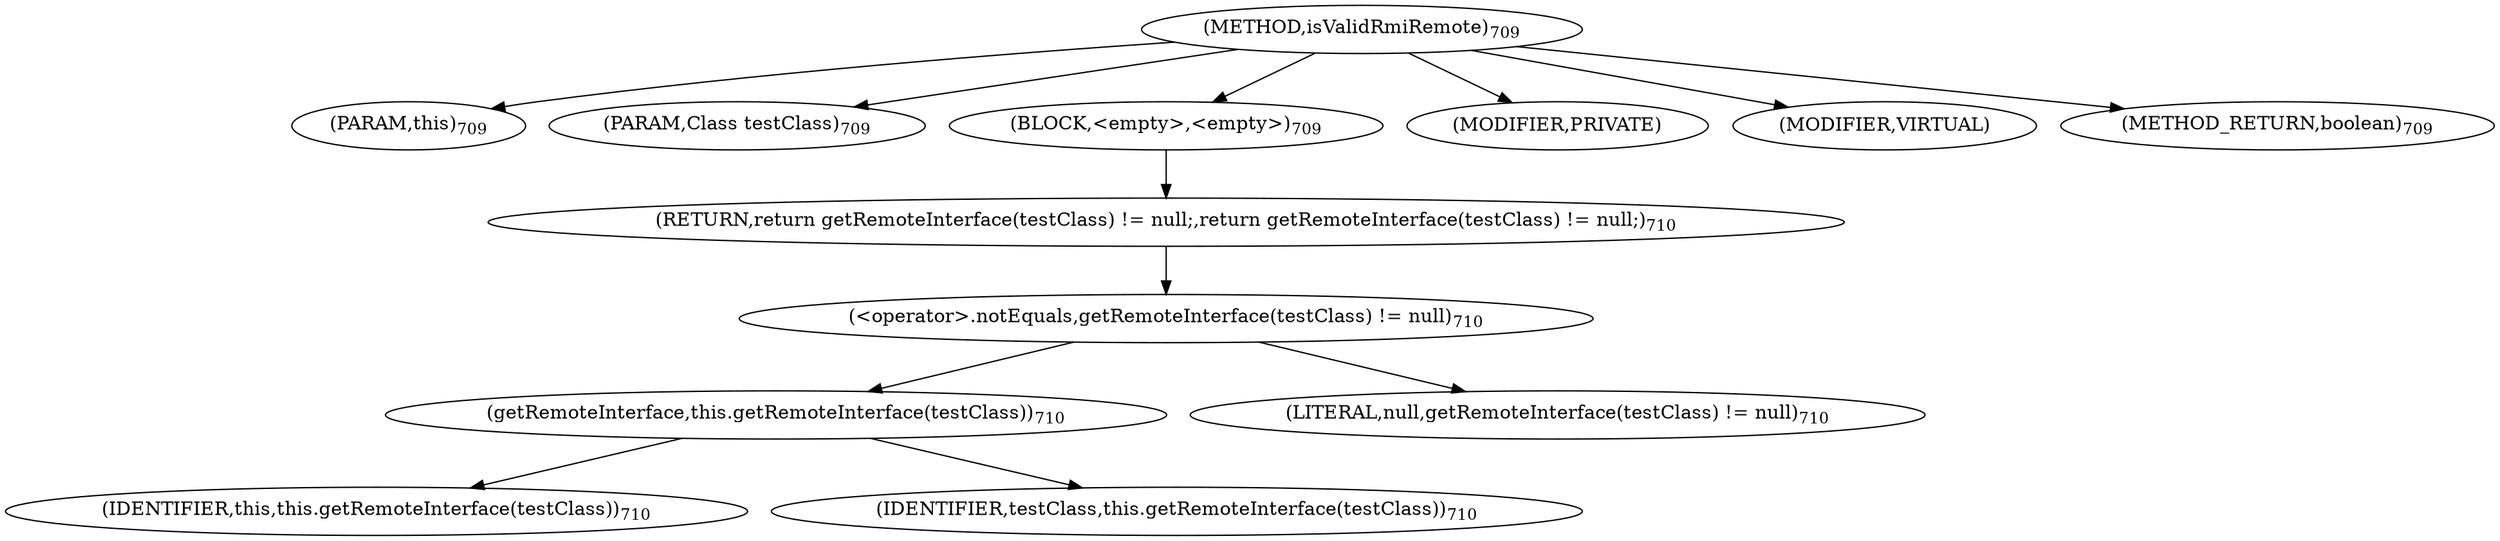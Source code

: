 digraph "isValidRmiRemote" {  
"1391" [label = <(METHOD,isValidRmiRemote)<SUB>709</SUB>> ]
"79" [label = <(PARAM,this)<SUB>709</SUB>> ]
"1392" [label = <(PARAM,Class testClass)<SUB>709</SUB>> ]
"1393" [label = <(BLOCK,&lt;empty&gt;,&lt;empty&gt;)<SUB>709</SUB>> ]
"1394" [label = <(RETURN,return getRemoteInterface(testClass) != null;,return getRemoteInterface(testClass) != null;)<SUB>710</SUB>> ]
"1395" [label = <(&lt;operator&gt;.notEquals,getRemoteInterface(testClass) != null)<SUB>710</SUB>> ]
"1396" [label = <(getRemoteInterface,this.getRemoteInterface(testClass))<SUB>710</SUB>> ]
"78" [label = <(IDENTIFIER,this,this.getRemoteInterface(testClass))<SUB>710</SUB>> ]
"1397" [label = <(IDENTIFIER,testClass,this.getRemoteInterface(testClass))<SUB>710</SUB>> ]
"1398" [label = <(LITERAL,null,getRemoteInterface(testClass) != null)<SUB>710</SUB>> ]
"1399" [label = <(MODIFIER,PRIVATE)> ]
"1400" [label = <(MODIFIER,VIRTUAL)> ]
"1401" [label = <(METHOD_RETURN,boolean)<SUB>709</SUB>> ]
  "1391" -> "79" 
  "1391" -> "1392" 
  "1391" -> "1393" 
  "1391" -> "1399" 
  "1391" -> "1400" 
  "1391" -> "1401" 
  "1393" -> "1394" 
  "1394" -> "1395" 
  "1395" -> "1396" 
  "1395" -> "1398" 
  "1396" -> "78" 
  "1396" -> "1397" 
}
